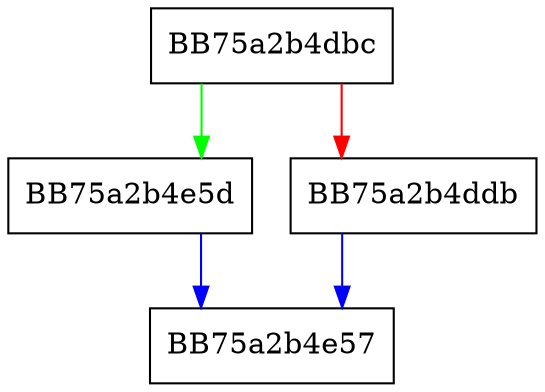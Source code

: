 digraph ecPushRtfState {
  node [shape="box"];
  graph [splines=ortho];
  BB75a2b4dbc -> BB75a2b4e5d [color="green"];
  BB75a2b4dbc -> BB75a2b4ddb [color="red"];
  BB75a2b4ddb -> BB75a2b4e57 [color="blue"];
  BB75a2b4e5d -> BB75a2b4e57 [color="blue"];
}